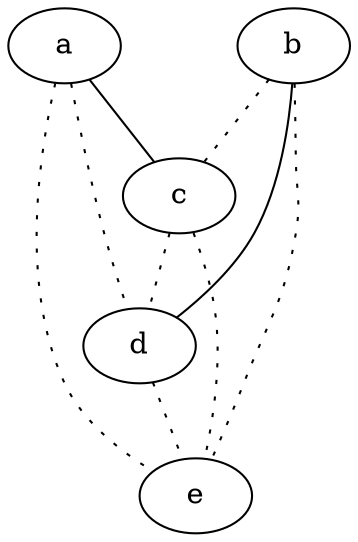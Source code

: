 graph {
a -- c;
a -- d [style=dotted];
a -- e [style=dotted];
b -- c [style=dotted];
b -- d;
b -- e [style=dotted];
c -- d [style=dotted];
c -- e [style=dotted];
d -- e [style=dotted];
}
